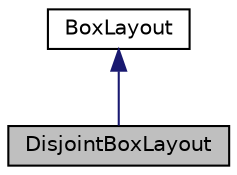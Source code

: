 digraph "DisjointBoxLayout"
{
  edge [fontname="Helvetica",fontsize="10",labelfontname="Helvetica",labelfontsize="10"];
  node [fontname="Helvetica",fontsize="10",shape=record];
  Node0 [label="DisjointBoxLayout",height=0.2,width=0.4,color="black", fillcolor="grey75", style="filled", fontcolor="black"];
  Node1 -> Node0 [dir="back",color="midnightblue",fontsize="10",style="solid",fontname="Helvetica"];
  Node1 [label="BoxLayout",height=0.2,width=0.4,color="black", fillcolor="white", style="filled",URL="$classBoxLayout.html",tooltip="A not-necessarily-disjoint collective of boxes. "];
}
